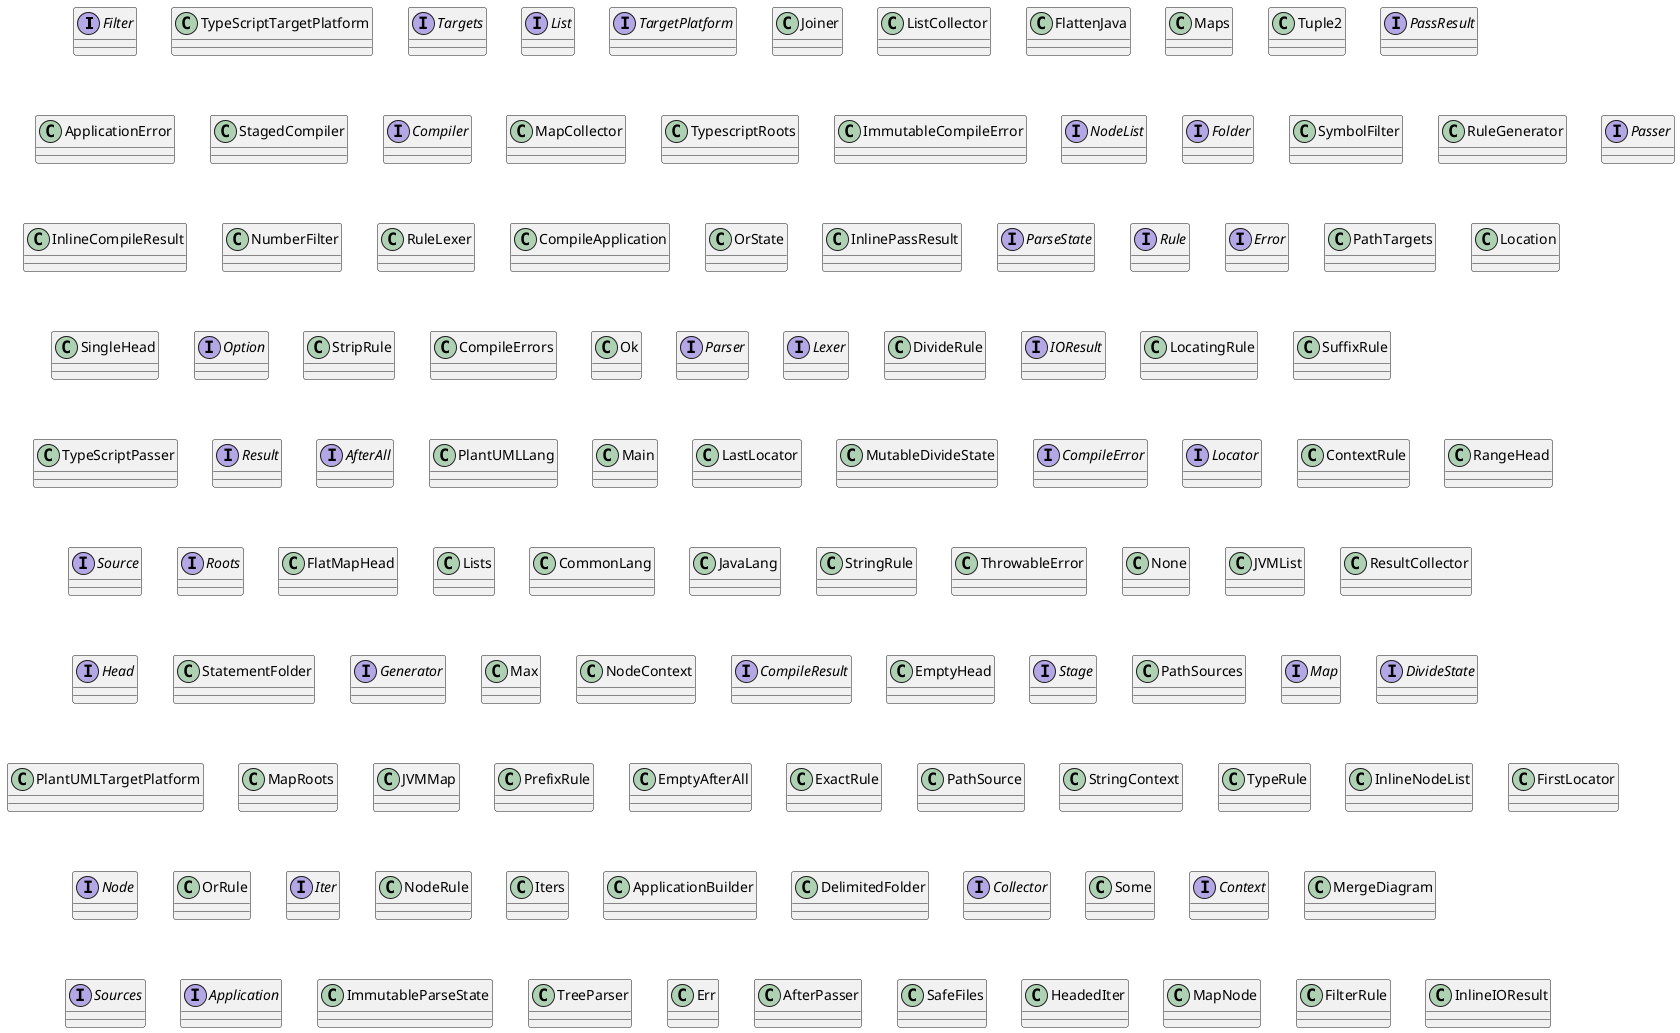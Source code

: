 @startuml
skinparam linetype ortho
interface Filter

class TypeScriptTargetPlatform

interface Targets

interface List

interface TargetPlatform

class Joiner

class ListCollector

class FlattenJava

class Maps

class Tuple2

interface PassResult

class ApplicationError

class StagedCompiler

interface Compiler

class MapCollector

class TypescriptRoots

class ImmutableCompileError

interface NodeList

interface Folder

class SymbolFilter

class RuleGenerator

interface Passer

class InlineCompileResult

class NumberFilter

class RuleLexer

class CompileApplication

class OrState

class InlinePassResult

interface ParseState

interface Rule

interface Error

class PathTargets

class Location

class SingleHead

interface Option

class StripRule

class CompileErrors

class Ok

interface Parser

interface Lexer

class DivideRule

interface IOResult

class LocatingRule

class SuffixRule

class TypeScriptPasser

interface Result

interface AfterAll

class PlantUMLLang

class Main

class LastLocator

class MutableDivideState

interface CompileError

interface Locator

class ContextRule

class RangeHead

interface Source

interface Roots

class FlatMapHead

class Lists

class CommonLang

class JavaLang

class StringRule

class ThrowableError

class None

class JVMList

class ResultCollector

interface Head

class StatementFolder

interface Generator

class Max

class NodeContext

interface CompileResult

class EmptyHead

interface Stage

class PathSources

interface Map

interface DivideState

class PlantUMLTargetPlatform

class MapRoots

class JVMMap

class PrefixRule

class EmptyAfterAll

class ExactRule

class PathSource

class StringContext

class TypeRule

class InlineNodeList

class FirstLocator

interface Node

class OrRule

interface Iter

class NodeRule

class Iters

class ApplicationBuilder

class DelimitedFolder

interface Collector

class Some

interface Context

class MergeDiagram

interface Sources

interface Application

class ImmutableParseState

class TreeParser

class Err

class AfterPasser

class SafeFiles

class HeadedIter

class MapNode

class FilterRule

class InlineIOResult

@enduml
